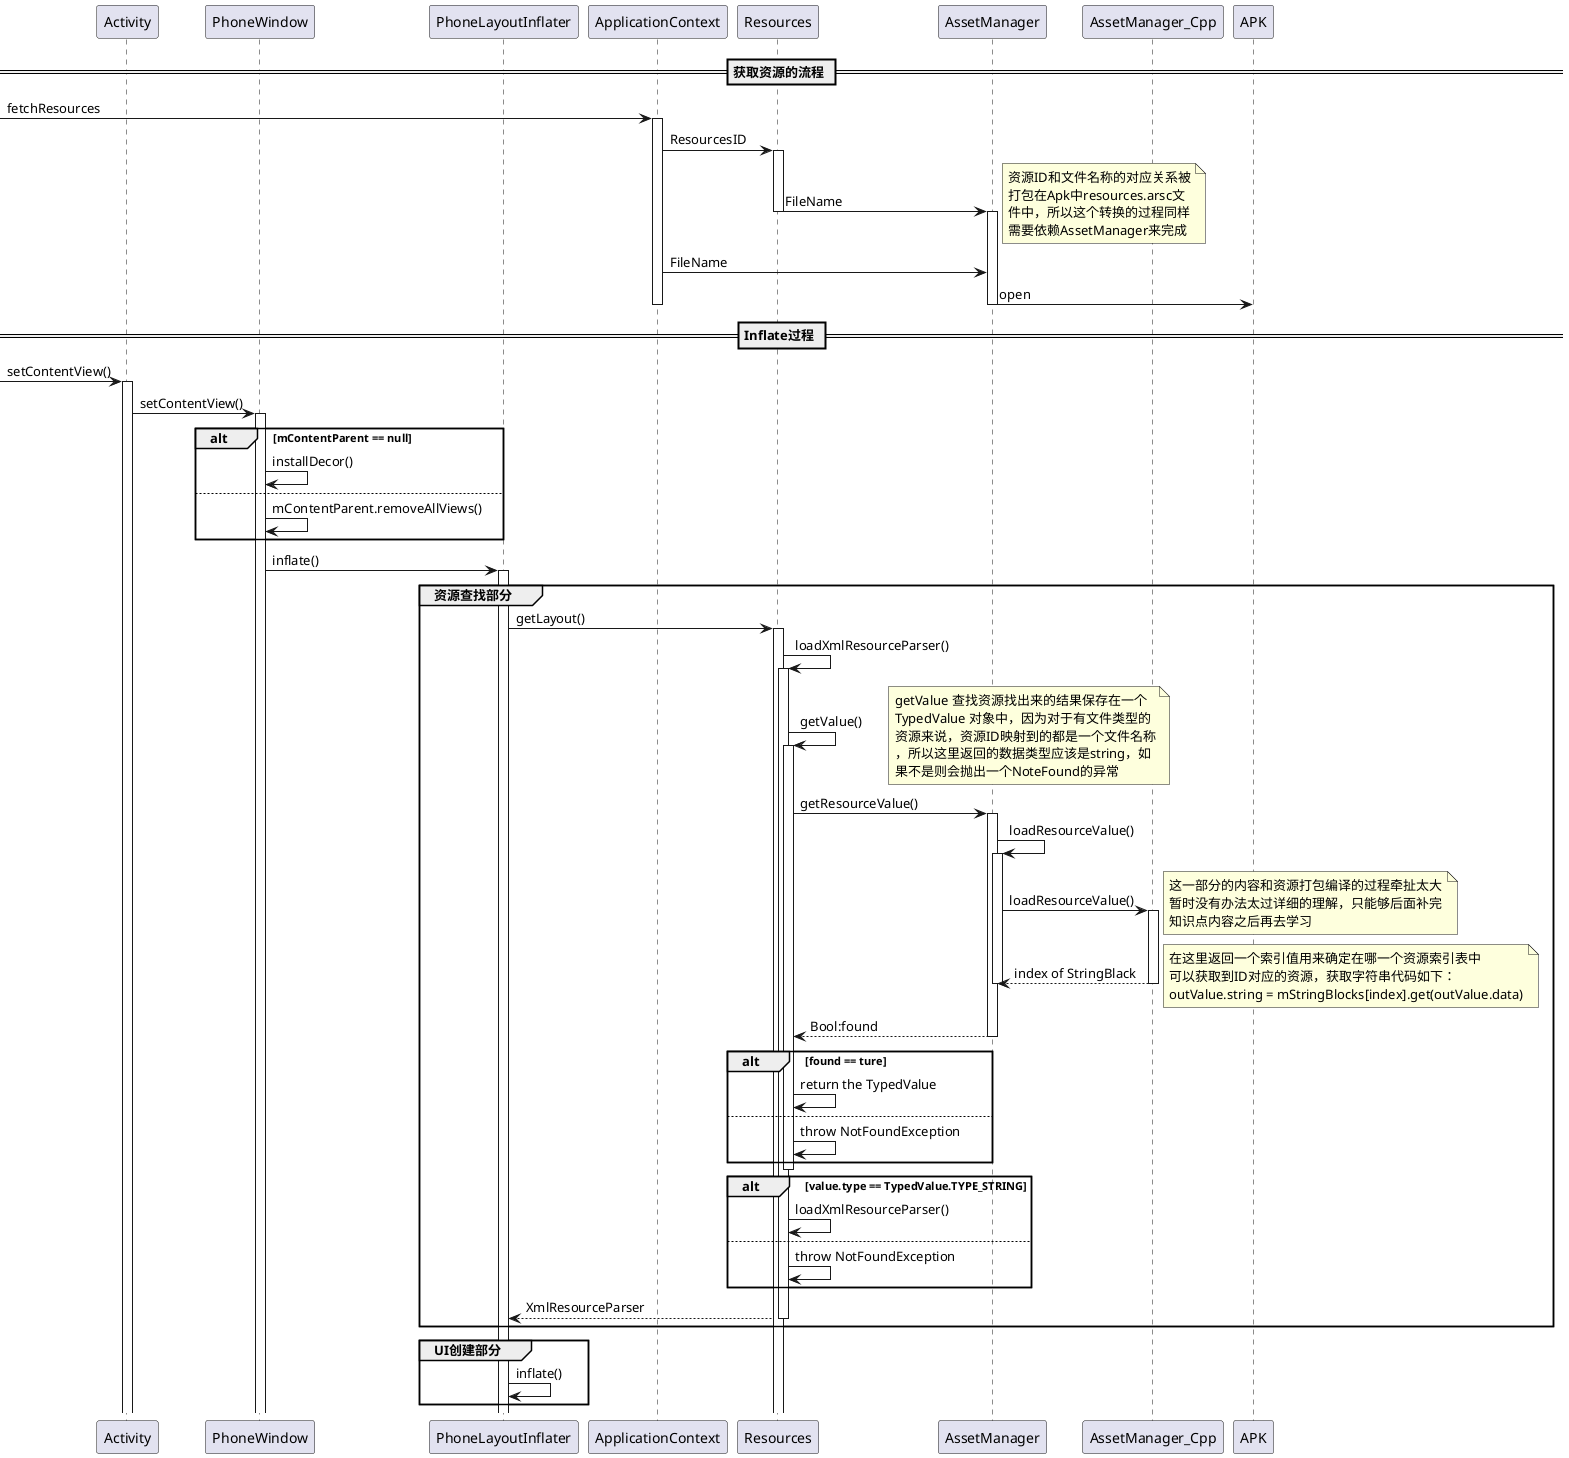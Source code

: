 @startuml
participant Activity
participant PhoneWindow
participant PhoneLayoutInflater

participant ApplicationContext as ap
participant Resources
participant AssetManager
participant AssetManager_Cpp
participant APK

== 获取资源的流程 ==
[-> ap : fetchResources
activate ap
ap -> Resources : ResourcesID
activate Resources
Resources -> AssetManager : FileName
note right
资源ID和文件名称的对应关系被
打包在Apk中resources.arsc文
件中，所以这个转换的过程同样
需要依赖AssetManager来完成
end note
deactivate Resources
activate AssetManager
ap -> AssetManager : FileName
AssetManager -> APK : open
deactivate ap
deactivate AssetManager

== Inflate过程 ==
[-> Activity : setContentView()
activate Activity

Activity -> PhoneWindow : setContentView()
activate PhoneWindow

alt mContentParent == null
PhoneWindow -> PhoneWindow : installDecor()
else
PhoneWindow -> PhoneWindow : mContentParent.removeAllViews()
end alt
PhoneWindow -> PhoneLayoutInflater : inflate()
activate PhoneLayoutInflater

group 资源查找部分
PhoneLayoutInflater -> Resources : getLayout()
activate Resources

Resources -> Resources : loadXmlResourceParser()
activate Resources

Resources -> Resources : getValue()
note right
getValue 查找资源找出来的结果保存在一个
TypedValue 对象中，因为对于有文件类型的
资源来说，资源ID映射到的都是一个文件名称
，所以这里返回的数据类型应该是string，如
果不是则会抛出一个NoteFound的异常
end note
activate Resources

Resources -> AssetManager : getResourceValue()
activate AssetManager

AssetManager -> AssetManager : loadResourceValue()
activate AssetManager

AssetManager -> AssetManager_Cpp : loadResourceValue()
activate AssetManager_Cpp
note right
这一部分的内容和资源打包编译的过程牵扯太大
暂时没有办法太过详细的理解，只能够后面补完
知识点内容之后再去学习
end note

AssetManager_Cpp --> AssetManager : index of StringBlack
deactivate AssetManager_Cpp
deactivate AssetManager
note right
在这里返回一个索引值用来确定在哪一个资源索引表中
可以获取到ID对应的资源，获取字符串代码如下：
outValue.string = mStringBlocks[index].get(outValue.data)
end note

AssetManager --> Resources : Bool:found
deactivate AssetManager

alt found == ture
Resources -> Resources : return the TypedValue
else
Resources -> Resources : throw NotFoundException
end alt
deactivate Resources

alt value.type == TypedValue.TYPE_STRING
Resources -> Resources : loadXmlResourceParser()
else
Resources -> Resources : throw NotFoundException
end alt


Resources --> PhoneLayoutInflater : XmlResourceParser
deactivate Resources
end group

group UI创建部分
PhoneLayoutInflater -> PhoneLayoutInflater : inflate()
end group

@enduml
